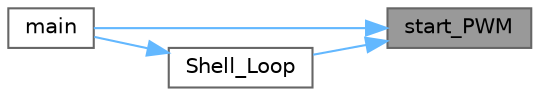 digraph "start_PWM"
{
 // LATEX_PDF_SIZE
  bgcolor="transparent";
  edge [fontname=Helvetica,fontsize=10,labelfontname=Helvetica,labelfontsize=10];
  node [fontname=Helvetica,fontsize=10,shape=box,height=0.2,width=0.4];
  rankdir="RL";
  Node1 [id="Node000001",label="start_PWM",height=0.2,width=0.4,color="gray40", fillcolor="grey60", style="filled", fontcolor="black",tooltip="Starts PWM on TIM1 channels."];
  Node1 -> Node2 [id="edge1_Node000001_Node000002",dir="back",color="steelblue1",style="solid",tooltip=" "];
  Node2 [id="Node000002",label="main",height=0.2,width=0.4,color="grey40", fillcolor="white", style="filled",URL="$main_8c.html#a840291bc02cba5474a4cb46a9b9566fe",tooltip="Main entry point of the application."];
  Node1 -> Node3 [id="edge2_Node000001_Node000003",dir="back",color="steelblue1",style="solid",tooltip=" "];
  Node3 [id="Node000003",label="Shell_Loop",height=0.2,width=0.4,color="grey40", fillcolor="white", style="filled",URL="$shell_8c.html#a9f70d5542e7f7f470ff7cd7d482caeb7",tooltip="Main loop for the shell interface."];
  Node3 -> Node2 [id="edge3_Node000003_Node000002",dir="back",color="steelblue1",style="solid",tooltip=" "];
}
